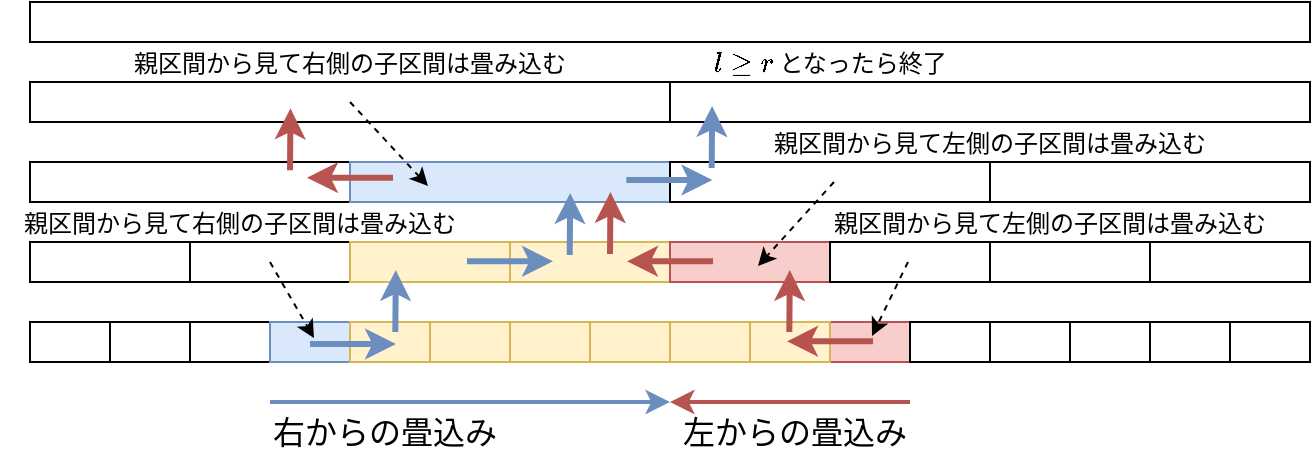 <mxfile version="23.1.5" type="device">
  <diagram name="Page-1" id="aN4cOgXqlYuoNfOHQKQL">
    <mxGraphModel dx="1770" dy="1096" grid="1" gridSize="10" guides="1" tooltips="1" connect="1" arrows="1" fold="1" page="1" pageScale="1" pageWidth="850" pageHeight="1100" math="1" shadow="0">
      <root>
        <mxCell id="0" />
        <mxCell id="1" parent="0" />
        <mxCell id="OPI7ZundUjDC0FA0xw_T-3" value="" style="rounded=0;whiteSpace=wrap;html=1;" parent="1" vertex="1">
          <mxGeometry x="320" y="320" width="160" height="20" as="geometry" />
        </mxCell>
        <mxCell id="OPI7ZundUjDC0FA0xw_T-7" value="" style="rounded=0;whiteSpace=wrap;html=1;" parent="1" vertex="1">
          <mxGeometry x="320" y="360" width="80" height="20" as="geometry" />
        </mxCell>
        <mxCell id="OPI7ZundUjDC0FA0xw_T-8" value="" style="rounded=0;whiteSpace=wrap;html=1;" parent="1" vertex="1">
          <mxGeometry x="400" y="360" width="80" height="20" as="geometry" />
        </mxCell>
        <mxCell id="OPI7ZundUjDC0FA0xw_T-11" value="" style="rounded=0;whiteSpace=wrap;html=1;" parent="1" vertex="1">
          <mxGeometry x="320" y="400" width="40" height="20" as="geometry" />
        </mxCell>
        <mxCell id="OPI7ZundUjDC0FA0xw_T-12" value="" style="rounded=0;whiteSpace=wrap;html=1;" parent="1" vertex="1">
          <mxGeometry x="400" y="400" width="40" height="20" as="geometry" />
        </mxCell>
        <mxCell id="OPI7ZundUjDC0FA0xw_T-13" value="" style="rounded=0;whiteSpace=wrap;html=1;" parent="1" vertex="1">
          <mxGeometry x="360" y="400" width="40" height="20" as="geometry" />
        </mxCell>
        <mxCell id="OPI7ZundUjDC0FA0xw_T-14" value="" style="rounded=0;whiteSpace=wrap;html=1;fillColor=#dae8fc;strokeColor=#6c8ebf;" parent="1" vertex="1">
          <mxGeometry x="440" y="400" width="40" height="20" as="geometry" />
        </mxCell>
        <mxCell id="OPI7ZundUjDC0FA0xw_T-37" value="" style="rounded=0;whiteSpace=wrap;html=1;fillColor=#dae8fc;strokeColor=#6c8ebf;" parent="1" vertex="1">
          <mxGeometry x="480" y="320" width="160" height="20" as="geometry" />
        </mxCell>
        <mxCell id="OPI7ZundUjDC0FA0xw_T-39" value="" style="rounded=0;whiteSpace=wrap;html=1;fillColor=#fff2cc;strokeColor=#d6b656;" parent="1" vertex="1">
          <mxGeometry x="480" y="360" width="80" height="20" as="geometry" />
        </mxCell>
        <mxCell id="OPI7ZundUjDC0FA0xw_T-40" value="" style="rounded=0;whiteSpace=wrap;html=1;fillColor=#fff2cc;strokeColor=#d6b656;" parent="1" vertex="1">
          <mxGeometry x="560" y="360" width="80" height="20" as="geometry" />
        </mxCell>
        <mxCell id="OPI7ZundUjDC0FA0xw_T-48" value="" style="rounded=0;whiteSpace=wrap;html=1;fillColor=#fff2cc;strokeColor=#d6b656;" parent="1" vertex="1">
          <mxGeometry x="560" y="400" width="40" height="20" as="geometry" />
        </mxCell>
        <mxCell id="OPI7ZundUjDC0FA0xw_T-49" value="" style="rounded=0;whiteSpace=wrap;html=1;fillColor=#fff2cc;strokeColor=#d6b656;" parent="1" vertex="1">
          <mxGeometry x="520" y="400" width="40" height="20" as="geometry" />
        </mxCell>
        <mxCell id="OPI7ZundUjDC0FA0xw_T-51" value="" style="rounded=0;whiteSpace=wrap;html=1;fillColor=#fff2cc;strokeColor=#d6b656;" parent="1" vertex="1">
          <mxGeometry x="480" y="400" width="40" height="20" as="geometry" />
        </mxCell>
        <mxCell id="OPI7ZundUjDC0FA0xw_T-73" value="" style="rounded=0;whiteSpace=wrap;html=1;fillColor=#fff2cc;strokeColor=#d6b656;" parent="1" vertex="1">
          <mxGeometry x="600" y="400" width="40" height="20" as="geometry" />
        </mxCell>
        <mxCell id="OPI7ZundUjDC0FA0xw_T-77" value="" style="rounded=0;whiteSpace=wrap;html=1;" parent="1" vertex="1">
          <mxGeometry x="320" y="280" width="320" height="20" as="geometry" />
        </mxCell>
        <mxCell id="OPI7ZundUjDC0FA0xw_T-78" value="" style="rounded=0;whiteSpace=wrap;html=1;" parent="1" vertex="1">
          <mxGeometry x="640" y="280" width="320" height="20" as="geometry" />
        </mxCell>
        <mxCell id="OPI7ZundUjDC0FA0xw_T-79" value="" style="rounded=0;whiteSpace=wrap;html=1;" parent="1" vertex="1">
          <mxGeometry x="640" y="320" width="160" height="20" as="geometry" />
        </mxCell>
        <mxCell id="OPI7ZundUjDC0FA0xw_T-80" value="" style="rounded=0;whiteSpace=wrap;html=1;fillColor=#f8cecc;strokeColor=#b85450;" parent="1" vertex="1">
          <mxGeometry x="640" y="360" width="80" height="20" as="geometry" />
        </mxCell>
        <mxCell id="OPI7ZundUjDC0FA0xw_T-81" value="" style="rounded=0;whiteSpace=wrap;html=1;" parent="1" vertex="1">
          <mxGeometry x="720" y="360" width="80" height="20" as="geometry" />
        </mxCell>
        <mxCell id="OPI7ZundUjDC0FA0xw_T-82" value="" style="rounded=0;whiteSpace=wrap;html=1;fillColor=#fff2cc;strokeColor=#d6b656;" parent="1" vertex="1">
          <mxGeometry x="640" y="400" width="40" height="20" as="geometry" />
        </mxCell>
        <mxCell id="OPI7ZundUjDC0FA0xw_T-83" value="" style="rounded=0;whiteSpace=wrap;html=1;fillColor=#f8cecc;strokeColor=#b85450;" parent="1" vertex="1">
          <mxGeometry x="720" y="400" width="40" height="20" as="geometry" />
        </mxCell>
        <mxCell id="OPI7ZundUjDC0FA0xw_T-84" value="" style="rounded=0;whiteSpace=wrap;html=1;fillColor=#fff2cc;strokeColor=#d6b656;" parent="1" vertex="1">
          <mxGeometry x="680" y="400" width="40" height="20" as="geometry" />
        </mxCell>
        <mxCell id="OPI7ZundUjDC0FA0xw_T-85" value="" style="rounded=0;whiteSpace=wrap;html=1;" parent="1" vertex="1">
          <mxGeometry x="760" y="400" width="40" height="20" as="geometry" />
        </mxCell>
        <mxCell id="OPI7ZundUjDC0FA0xw_T-86" value="" style="rounded=0;whiteSpace=wrap;html=1;" parent="1" vertex="1">
          <mxGeometry x="800" y="320" width="160" height="20" as="geometry" />
        </mxCell>
        <mxCell id="OPI7ZundUjDC0FA0xw_T-87" value="" style="rounded=0;whiteSpace=wrap;html=1;" parent="1" vertex="1">
          <mxGeometry x="800" y="360" width="80" height="20" as="geometry" />
        </mxCell>
        <mxCell id="OPI7ZundUjDC0FA0xw_T-88" value="" style="rounded=0;whiteSpace=wrap;html=1;" parent="1" vertex="1">
          <mxGeometry x="880" y="360" width="80" height="20" as="geometry" />
        </mxCell>
        <mxCell id="OPI7ZundUjDC0FA0xw_T-89" value="" style="rounded=0;whiteSpace=wrap;html=1;" parent="1" vertex="1">
          <mxGeometry x="880" y="400" width="40" height="20" as="geometry" />
        </mxCell>
        <mxCell id="OPI7ZundUjDC0FA0xw_T-90" value="" style="rounded=0;whiteSpace=wrap;html=1;" parent="1" vertex="1">
          <mxGeometry x="840" y="400" width="40" height="20" as="geometry" />
        </mxCell>
        <mxCell id="OPI7ZundUjDC0FA0xw_T-91" value="" style="rounded=0;whiteSpace=wrap;html=1;" parent="1" vertex="1">
          <mxGeometry x="800" y="400" width="40" height="20" as="geometry" />
        </mxCell>
        <mxCell id="OPI7ZundUjDC0FA0xw_T-92" value="" style="rounded=0;whiteSpace=wrap;html=1;" parent="1" vertex="1">
          <mxGeometry x="920" y="400" width="40" height="20" as="geometry" />
        </mxCell>
        <mxCell id="OPI7ZundUjDC0FA0xw_T-94" value="" style="endArrow=classic;html=1;rounded=0;fillColor=#dae8fc;strokeColor=#6c8ebf;strokeWidth=3;" parent="1" edge="1">
          <mxGeometry width="50" height="50" relative="1" as="geometry">
            <mxPoint x="460" y="411" as="sourcePoint" />
            <mxPoint x="503" y="411" as="targetPoint" />
          </mxGeometry>
        </mxCell>
        <mxCell id="OPI7ZundUjDC0FA0xw_T-95" value="" style="endArrow=classic;html=1;rounded=0;fillColor=#f8cecc;strokeColor=#b85450;strokeWidth=3;" parent="1" edge="1">
          <mxGeometry width="50" height="50" relative="1" as="geometry">
            <mxPoint x="741.5" y="409.66" as="sourcePoint" />
            <mxPoint x="698.5" y="409.66" as="targetPoint" />
          </mxGeometry>
        </mxCell>
        <mxCell id="OPI7ZundUjDC0FA0xw_T-96" value="" style="endArrow=classic;html=1;rounded=0;fillColor=#f8cecc;strokeColor=#b85450;strokeWidth=3;" parent="1" edge="1">
          <mxGeometry width="50" height="50" relative="1" as="geometry">
            <mxPoint x="699.66" y="405" as="sourcePoint" />
            <mxPoint x="699.91" y="374" as="targetPoint" />
          </mxGeometry>
        </mxCell>
        <mxCell id="OPI7ZundUjDC0FA0xw_T-97" value="" style="endArrow=classic;html=1;rounded=0;fillColor=#dae8fc;strokeColor=#6c8ebf;strokeWidth=3;" parent="1" edge="1">
          <mxGeometry width="50" height="50" relative="1" as="geometry">
            <mxPoint x="589.86" y="366.5" as="sourcePoint" />
            <mxPoint x="590.11" y="335.5" as="targetPoint" />
          </mxGeometry>
        </mxCell>
        <mxCell id="OPI7ZundUjDC0FA0xw_T-99" value="右からの畳込み" style="text;html=1;align=center;verticalAlign=middle;whiteSpace=wrap;rounded=0;fontSize=16;" parent="1" vertex="1">
          <mxGeometry x="400" y="440" width="195" height="30" as="geometry" />
        </mxCell>
        <mxCell id="OPI7ZundUjDC0FA0xw_T-102" value="" style="rounded=0;whiteSpace=wrap;html=1;" parent="1" vertex="1">
          <mxGeometry x="320" y="240" width="640" height="20" as="geometry" />
        </mxCell>
        <mxCell id="OPI7ZundUjDC0FA0xw_T-105" value="" style="endArrow=classic;html=1;rounded=0;dashed=1;" parent="1" edge="1">
          <mxGeometry width="50" height="50" relative="1" as="geometry">
            <mxPoint x="722" y="330" as="sourcePoint" />
            <mxPoint x="684" y="372" as="targetPoint" />
          </mxGeometry>
        </mxCell>
        <mxCell id="OPI7ZundUjDC0FA0xw_T-106" value="親区間から見て左側の子区間は畳み込む" style="text;html=1;align=center;verticalAlign=middle;whiteSpace=wrap;rounded=0;" parent="1" vertex="1">
          <mxGeometry x="680" y="296" width="240" height="30" as="geometry" />
        </mxCell>
        <mxCell id="OPI7ZundUjDC0FA0xw_T-107" value="" style="endArrow=classic;html=1;rounded=0;fillColor=#dae8fc;strokeColor=#6c8ebf;strokeWidth=2;" parent="1" edge="1">
          <mxGeometry width="50" height="50" relative="1" as="geometry">
            <mxPoint x="440" y="440" as="sourcePoint" />
            <mxPoint x="640" y="440" as="targetPoint" />
          </mxGeometry>
        </mxCell>
        <mxCell id="OPI7ZundUjDC0FA0xw_T-108" value="" style="endArrow=classic;html=1;rounded=0;fillColor=#f8cecc;strokeColor=#b85450;strokeWidth=2;" parent="1" edge="1">
          <mxGeometry width="50" height="50" relative="1" as="geometry">
            <mxPoint x="760" y="440" as="sourcePoint" />
            <mxPoint x="640" y="440" as="targetPoint" />
          </mxGeometry>
        </mxCell>
        <mxCell id="OPI7ZundUjDC0FA0xw_T-109" value="左からの畳込み" style="text;html=1;align=center;verticalAlign=middle;whiteSpace=wrap;rounded=0;fontSize=16;" parent="1" vertex="1">
          <mxGeometry x="605" y="440" width="195" height="30" as="geometry" />
        </mxCell>
        <mxCell id="OPI7ZundUjDC0FA0xw_T-110" value="親区間から見て右側の子区間は畳み込む" style="text;html=1;align=center;verticalAlign=middle;whiteSpace=wrap;rounded=0;" parent="1" vertex="1">
          <mxGeometry x="360" y="256" width="240" height="30" as="geometry" />
        </mxCell>
        <mxCell id="OPI7ZundUjDC0FA0xw_T-112" value="" style="endArrow=classic;html=1;rounded=0;dashed=1;" parent="1" edge="1">
          <mxGeometry width="50" height="50" relative="1" as="geometry">
            <mxPoint x="480" y="290" as="sourcePoint" />
            <mxPoint x="519" y="332" as="targetPoint" />
          </mxGeometry>
        </mxCell>
        <mxCell id="OPI7ZundUjDC0FA0xw_T-113" value="" style="endArrow=classic;html=1;rounded=0;fillColor=#dae8fc;strokeColor=#6c8ebf;strokeWidth=3;" parent="1" edge="1">
          <mxGeometry width="50" height="50" relative="1" as="geometry">
            <mxPoint x="538.5" y="369.66" as="sourcePoint" />
            <mxPoint x="581.5" y="369.66" as="targetPoint" />
          </mxGeometry>
        </mxCell>
        <mxCell id="OPI7ZundUjDC0FA0xw_T-114" value="" style="endArrow=classic;html=1;rounded=0;dashed=1;" parent="1" edge="1">
          <mxGeometry width="50" height="50" relative="1" as="geometry">
            <mxPoint x="440" y="370" as="sourcePoint" />
            <mxPoint x="462" y="408" as="targetPoint" />
          </mxGeometry>
        </mxCell>
        <mxCell id="OPI7ZundUjDC0FA0xw_T-115" value="" style="endArrow=classic;html=1;rounded=0;dashed=1;" parent="1" edge="1">
          <mxGeometry width="50" height="50" relative="1" as="geometry">
            <mxPoint x="759" y="370" as="sourcePoint" />
            <mxPoint x="741" y="407" as="targetPoint" />
          </mxGeometry>
        </mxCell>
        <mxCell id="OPI7ZundUjDC0FA0xw_T-116" value="" style="endArrow=classic;html=1;rounded=0;fillColor=#f8cecc;strokeColor=#b85450;strokeWidth=3;" parent="1" edge="1">
          <mxGeometry width="50" height="50" relative="1" as="geometry">
            <mxPoint x="661.5" y="369.66" as="sourcePoint" />
            <mxPoint x="618.5" y="369.66" as="targetPoint" />
          </mxGeometry>
        </mxCell>
        <mxCell id="OPI7ZundUjDC0FA0xw_T-117" value="`l \ge r` となったら終了" style="text;html=1;align=center;verticalAlign=middle;whiteSpace=wrap;rounded=0;" parent="1" vertex="1">
          <mxGeometry x="600" y="256" width="240" height="30" as="geometry" />
        </mxCell>
        <mxCell id="OPI7ZundUjDC0FA0xw_T-118" value="親区間から見て右側の子区間は畳み込む" style="text;html=1;align=center;verticalAlign=middle;whiteSpace=wrap;rounded=0;" parent="1" vertex="1">
          <mxGeometry x="305" y="336" width="240" height="30" as="geometry" />
        </mxCell>
        <mxCell id="OPI7ZundUjDC0FA0xw_T-119" value="親区間から見て左側の子区間は畳み込む" style="text;html=1;align=center;verticalAlign=middle;whiteSpace=wrap;rounded=0;" parent="1" vertex="1">
          <mxGeometry x="710" y="336" width="240" height="30" as="geometry" />
        </mxCell>
        <mxCell id="OPI7ZundUjDC0FA0xw_T-121" value="" style="endArrow=classic;html=1;rounded=0;fillColor=#dae8fc;strokeColor=#6c8ebf;strokeWidth=3;" parent="1" edge="1">
          <mxGeometry width="50" height="50" relative="1" as="geometry">
            <mxPoint x="502.66" y="405" as="sourcePoint" />
            <mxPoint x="502.91" y="374" as="targetPoint" />
          </mxGeometry>
        </mxCell>
        <mxCell id="Y9wsR9_iviEd2TBJtOfA-2" value="" style="endArrow=classic;html=1;rounded=0;fillColor=#f8cecc;strokeColor=#b85450;strokeWidth=3;" parent="1" edge="1">
          <mxGeometry width="50" height="50" relative="1" as="geometry">
            <mxPoint x="610" y="366" as="sourcePoint" />
            <mxPoint x="610.25" y="335" as="targetPoint" />
          </mxGeometry>
        </mxCell>
        <mxCell id="DAvLwD9l-e3cad-YvH0d-1" value="" style="endArrow=classic;html=1;rounded=0;fillColor=#dae8fc;strokeColor=#6c8ebf;strokeWidth=3;" edge="1" parent="1">
          <mxGeometry width="50" height="50" relative="1" as="geometry">
            <mxPoint x="618.17" y="329" as="sourcePoint" />
            <mxPoint x="661.17" y="329" as="targetPoint" />
          </mxGeometry>
        </mxCell>
        <mxCell id="DAvLwD9l-e3cad-YvH0d-2" value="" style="endArrow=classic;html=1;rounded=0;fillColor=#dae8fc;strokeColor=#6c8ebf;strokeWidth=3;" edge="1" parent="1">
          <mxGeometry width="50" height="50" relative="1" as="geometry">
            <mxPoint x="660.83" y="323" as="sourcePoint" />
            <mxPoint x="661.08" y="292" as="targetPoint" />
          </mxGeometry>
        </mxCell>
        <mxCell id="DAvLwD9l-e3cad-YvH0d-3" value="" style="endArrow=classic;html=1;rounded=0;fillColor=#f8cecc;strokeColor=#b85450;strokeWidth=3;" edge="1" parent="1">
          <mxGeometry width="50" height="50" relative="1" as="geometry">
            <mxPoint x="501.5" y="327.83" as="sourcePoint" />
            <mxPoint x="458.5" y="327.83" as="targetPoint" />
          </mxGeometry>
        </mxCell>
        <mxCell id="DAvLwD9l-e3cad-YvH0d-4" value="" style="endArrow=classic;html=1;rounded=0;fillColor=#f8cecc;strokeColor=#b85450;strokeWidth=3;" edge="1" parent="1">
          <mxGeometry width="50" height="50" relative="1" as="geometry">
            <mxPoint x="450" y="324.17" as="sourcePoint" />
            <mxPoint x="450.25" y="293.17" as="targetPoint" />
          </mxGeometry>
        </mxCell>
      </root>
    </mxGraphModel>
  </diagram>
</mxfile>
